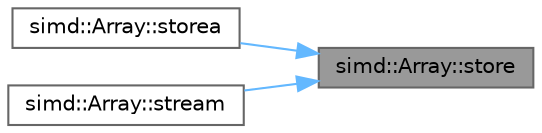 digraph "simd::Array::store"
{
 // LATEX_PDF_SIZE
  bgcolor="transparent";
  edge [fontname=Helvetica,fontsize=10,labelfontname=Helvetica,labelfontsize=10];
  node [fontname=Helvetica,fontsize=10,shape=box,height=0.2,width=0.4];
  rankdir="RL";
  Node1 [id="Node000001",label="simd::Array::store",height=0.2,width=0.4,color="gray40", fillcolor="grey60", style="filled", fontcolor="black",tooltip=" "];
  Node1 -> Node2 [id="edge1_Node000001_Node000002",dir="back",color="steelblue1",style="solid",tooltip=" "];
  Node2 [id="Node000002",label="simd::Array::storea",height=0.2,width=0.4,color="grey40", fillcolor="white", style="filled",URL="$classsimd_1_1Array.html#a2c20722271b0b2042e3d822f1a42083f",tooltip=" "];
  Node1 -> Node3 [id="edge2_Node000001_Node000003",dir="back",color="steelblue1",style="solid",tooltip=" "];
  Node3 [id="Node000003",label="simd::Array::stream",height=0.2,width=0.4,color="grey40", fillcolor="white", style="filled",URL="$classsimd_1_1Array.html#ad76790f48bd8447a897d81d9eb37f8ee",tooltip=" "];
}
